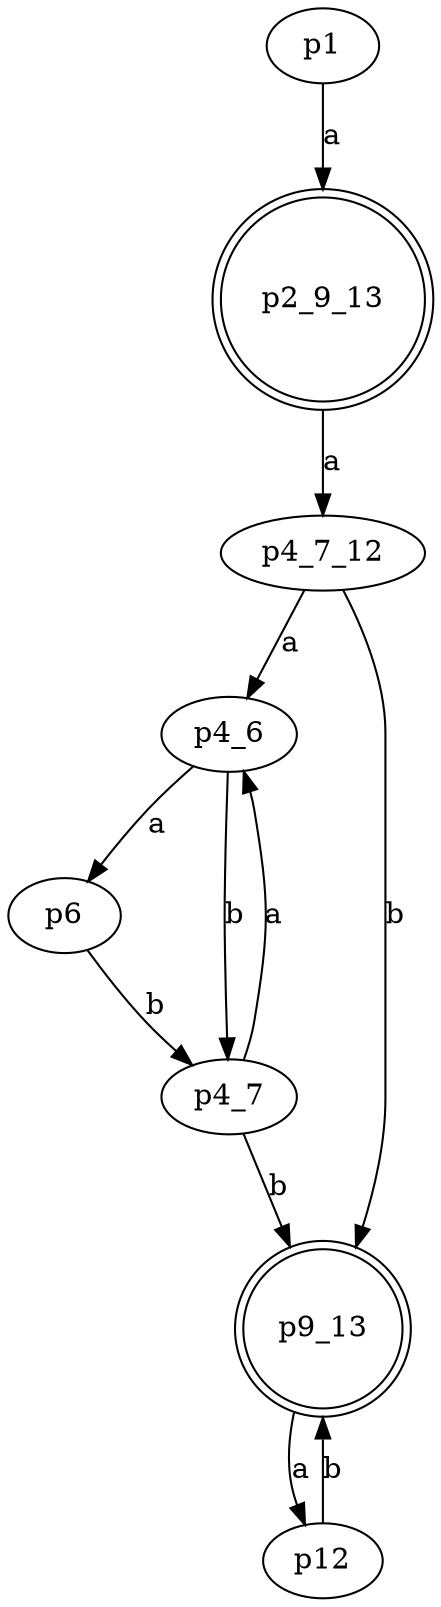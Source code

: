 digraph G 
{
    n1 [label = p1]
    n2_9_13 [label = p2_9_13, shape = doublecircle]
    n4_7_12 [label = p4_7_12]
    n4_6 [label = p4_6]
    n9_13 [label = p9_13, shape = doublecircle]
    n6 [label = p6]
    n12 [label = p12]
    n4_7 [label = p4_7]

    n1 -> n2_9_13 [label = "a"]
    
    n2_9_13 -> n4_7_12 [label = "a"]
    
    n4_7_12 -> n4_6 [label = "a"]
    n4_7_12 -> n9_13 [label = "b"]
    
    n4_6 -> n6 [label = "a"]
    n4_6 -> n4_7 [label = "b"]
    
    n9_13 -> n12 [label = "a"]
    
    n6 -> n4_7 [label = "b"]
    
    n4_7 -> n4_6 [label = "a"]
    n4_7 -> n9_13 [label = "b"]
    
    n12 -> n9_13 [label = "b"]
}
